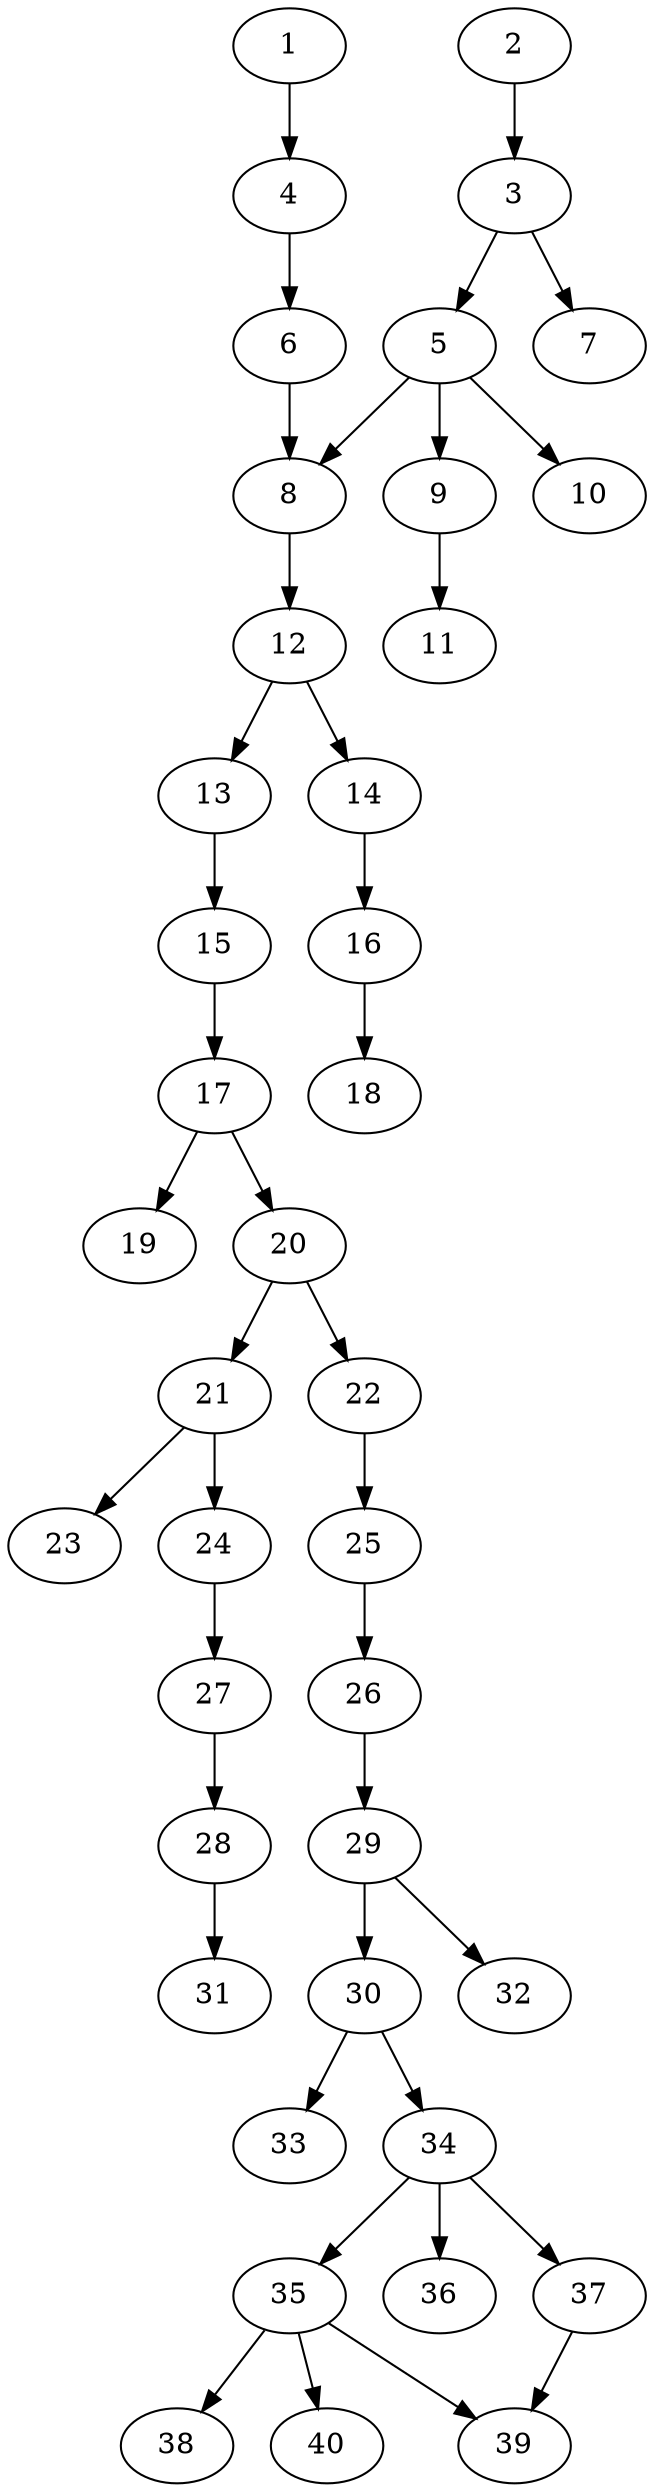 // DAG automatically generated by daggen at Thu Oct  3 14:06:50 2019
// ./daggen --dot -n 40 --ccr 0.4 --fat 0.3 --regular 0.7 --density 0.5 --mindata 5242880 --maxdata 52428800 
digraph G {
  1 [size="64494080", alpha="0.12", expect_size="25797632"] 
  1 -> 4 [size ="25797632"]
  2 [size="97925120", alpha="0.08", expect_size="39170048"] 
  2 -> 3 [size ="39170048"]
  3 [size="64627200", alpha="0.15", expect_size="25850880"] 
  3 -> 5 [size ="25850880"]
  3 -> 7 [size ="25850880"]
  4 [size="32721920", alpha="0.02", expect_size="13088768"] 
  4 -> 6 [size ="13088768"]
  5 [size="115136000", alpha="0.04", expect_size="46054400"] 
  5 -> 8 [size ="46054400"]
  5 -> 9 [size ="46054400"]
  5 -> 10 [size ="46054400"]
  6 [size="44090880", alpha="0.01", expect_size="17636352"] 
  6 -> 8 [size ="17636352"]
  7 [size="84631040", alpha="0.03", expect_size="33852416"] 
  8 [size="130071040", alpha="0.12", expect_size="52028416"] 
  8 -> 12 [size ="52028416"]
  9 [size="73049600", alpha="0.18", expect_size="29219840"] 
  9 -> 11 [size ="29219840"]
  10 [size="70410240", alpha="0.09", expect_size="28164096"] 
  11 [size="32074240", alpha="0.11", expect_size="12829696"] 
  12 [size="103984640", alpha="0.17", expect_size="41593856"] 
  12 -> 13 [size ="41593856"]
  12 -> 14 [size ="41593856"]
  13 [size="34163200", alpha="0.16", expect_size="13665280"] 
  13 -> 15 [size ="13665280"]
  14 [size="120360960", alpha="0.16", expect_size="48144384"] 
  14 -> 16 [size ="48144384"]
  15 [size="15129600", alpha="0.07", expect_size="6051840"] 
  15 -> 17 [size ="6051840"]
  16 [size="41272320", alpha="0.18", expect_size="16508928"] 
  16 -> 18 [size ="16508928"]
  17 [size="48547840", alpha="0.10", expect_size="19419136"] 
  17 -> 19 [size ="19419136"]
  17 -> 20 [size ="19419136"]
  18 [size="65226240", alpha="0.12", expect_size="26090496"] 
  19 [size="19714560", alpha="0.17", expect_size="7885824"] 
  20 [size="126330880", alpha="0.05", expect_size="50532352"] 
  20 -> 21 [size ="50532352"]
  20 -> 22 [size ="50532352"]
  21 [size="61273600", alpha="0.01", expect_size="24509440"] 
  21 -> 23 [size ="24509440"]
  21 -> 24 [size ="24509440"]
  22 [size="126077440", alpha="0.12", expect_size="50430976"] 
  22 -> 25 [size ="50430976"]
  23 [size="105999360", alpha="0.12", expect_size="42399744"] 
  24 [size="83374080", alpha="0.15", expect_size="33349632"] 
  24 -> 27 [size ="33349632"]
  25 [size="58736640", alpha="0.15", expect_size="23494656"] 
  25 -> 26 [size ="23494656"]
  26 [size="99740160", alpha="0.01", expect_size="39896064"] 
  26 -> 29 [size ="39896064"]
  27 [size="87457280", alpha="0.18", expect_size="34982912"] 
  27 -> 28 [size ="34982912"]
  28 [size="29754880", alpha="0.16", expect_size="11901952"] 
  28 -> 31 [size ="11901952"]
  29 [size="102748160", alpha="0.04", expect_size="41099264"] 
  29 -> 30 [size ="41099264"]
  29 -> 32 [size ="41099264"]
  30 [size="84323840", alpha="0.01", expect_size="33729536"] 
  30 -> 33 [size ="33729536"]
  30 -> 34 [size ="33729536"]
  31 [size="112158720", alpha="0.02", expect_size="44863488"] 
  32 [size="119674880", alpha="0.18", expect_size="47869952"] 
  33 [size="73725440", alpha="0.17", expect_size="29490176"] 
  34 [size="25832960", alpha="0.15", expect_size="10333184"] 
  34 -> 35 [size ="10333184"]
  34 -> 36 [size ="10333184"]
  34 -> 37 [size ="10333184"]
  35 [size="113574400", alpha="0.13", expect_size="45429760"] 
  35 -> 38 [size ="45429760"]
  35 -> 39 [size ="45429760"]
  35 -> 40 [size ="45429760"]
  36 [size="85089280", alpha="0.16", expect_size="34035712"] 
  37 [size="89323520", alpha="0.05", expect_size="35729408"] 
  37 -> 39 [size ="35729408"]
  38 [size="79836160", alpha="0.02", expect_size="31934464"] 
  39 [size="55631360", alpha="0.01", expect_size="22252544"] 
  40 [size="76651520", alpha="0.19", expect_size="30660608"] 
}

